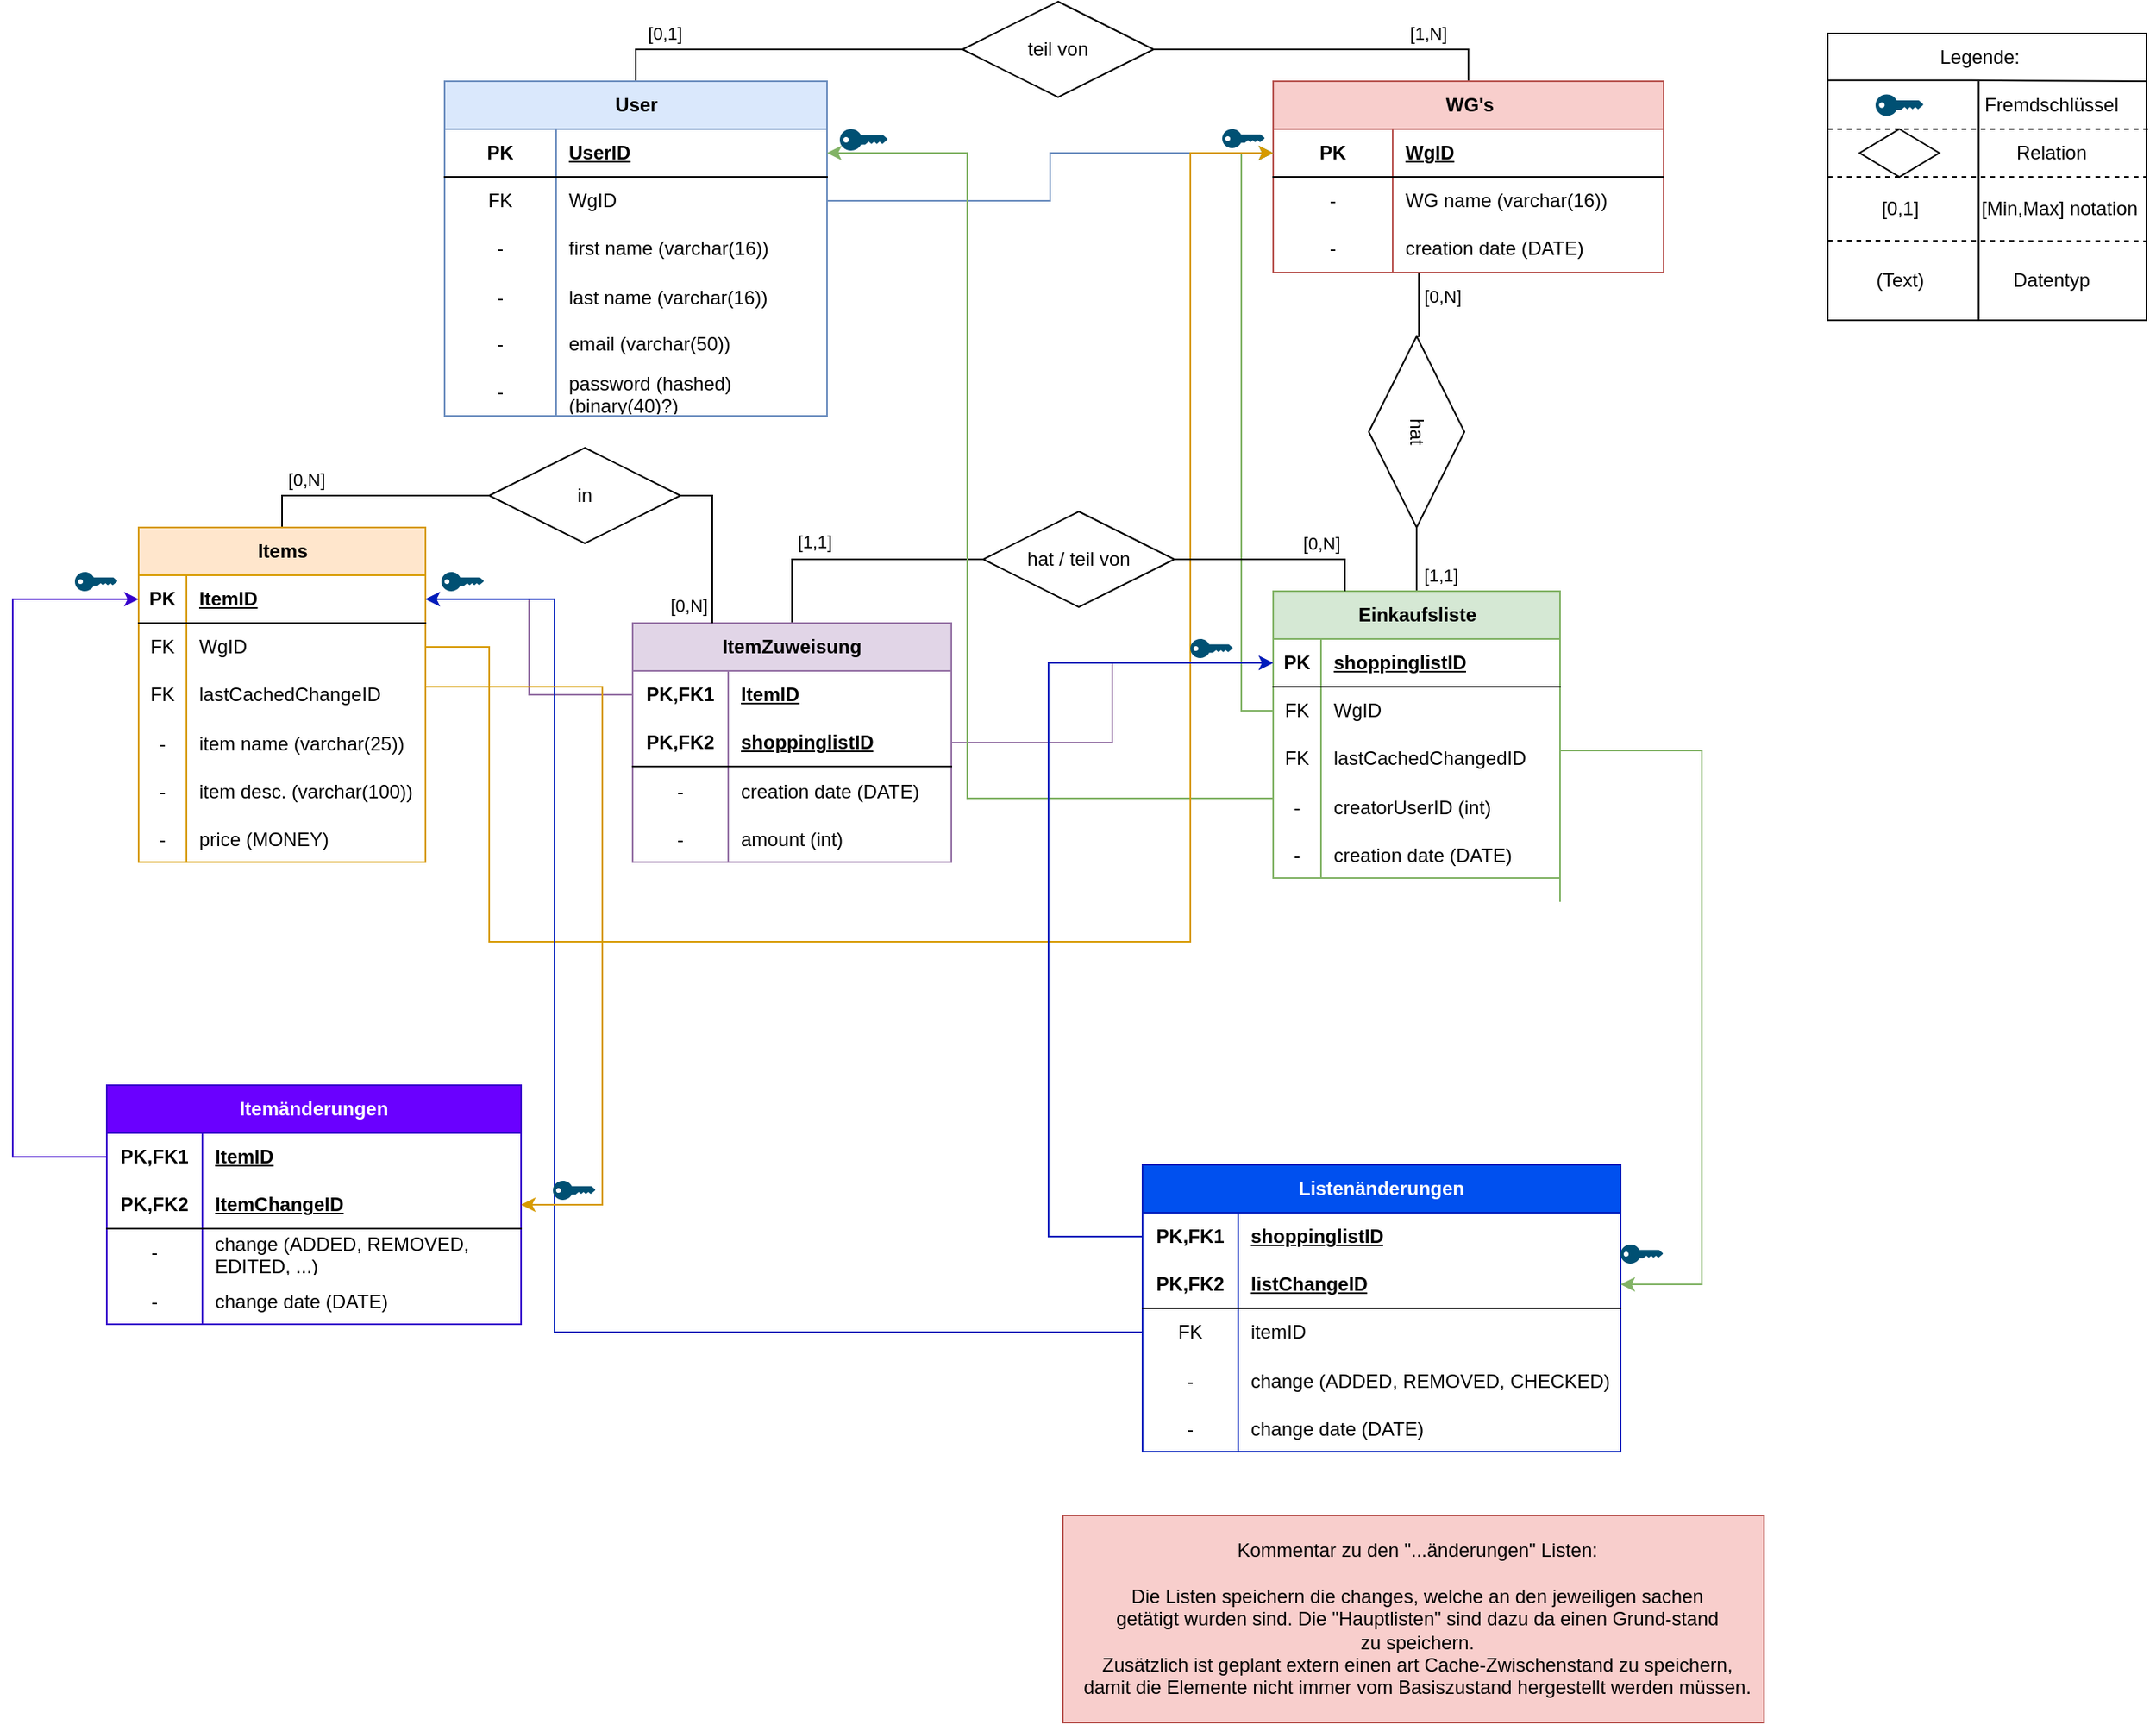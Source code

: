 <mxfile version="27.0.3">
  <diagram id="R2lEEEUBdFMjLlhIrx00" name="Page-1">
    <mxGraphModel dx="2875" dy="1124" grid="1" gridSize="10" guides="1" tooltips="1" connect="1" arrows="1" fold="1" page="1" pageScale="1" pageWidth="850" pageHeight="1100" math="0" shadow="0" extFonts="Permanent Marker^https://fonts.googleapis.com/css?family=Permanent+Marker">
      <root>
        <mxCell id="0" />
        <mxCell id="1" parent="0" />
        <mxCell id="UXeK21A5Lev54CbXwh4K-62" value="" style="whiteSpace=wrap;html=1;fontSize=12;" parent="1" vertex="1">
          <mxGeometry x="540" y="230" width="200" height="180" as="geometry" />
        </mxCell>
        <mxCell id="aGtUJJCmevMv8hbYbq4T-76" style="edgeStyle=orthogonalEdgeStyle;rounded=0;orthogonalLoop=1;jettySize=auto;html=1;exitX=0.5;exitY=0;exitDx=0;exitDy=0;entryX=0.5;entryY=0;entryDx=0;entryDy=0;endArrow=none;startFill=0;" parent="1" source="aGtUJJCmevMv8hbYbq4T-1" target="aGtUJJCmevMv8hbYbq4T-25" edge="1">
          <mxGeometry relative="1" as="geometry" />
        </mxCell>
        <mxCell id="UXeK21A5Lev54CbXwh4K-33" value="[0,1]" style="edgeLabel;html=1;align=center;verticalAlign=middle;resizable=0;points=[];" parent="aGtUJJCmevMv8hbYbq4T-76" vertex="1" connectable="0">
          <mxGeometry x="-0.897" y="1" relative="1" as="geometry">
            <mxPoint x="9" y="-9" as="offset" />
          </mxGeometry>
        </mxCell>
        <mxCell id="UXeK21A5Lev54CbXwh4K-38" value="[1,N]" style="edgeLabel;html=1;align=center;verticalAlign=middle;resizable=0;points=[];" parent="aGtUJJCmevMv8hbYbq4T-76" vertex="1" connectable="0">
          <mxGeometry x="0.839" y="1" relative="1" as="geometry">
            <mxPoint y="-9" as="offset" />
          </mxGeometry>
        </mxCell>
        <mxCell id="aGtUJJCmevMv8hbYbq4T-1" value="User" style="shape=table;startSize=30;container=1;collapsible=1;childLayout=tableLayout;fixedRows=1;rowLines=0;fontStyle=1;align=center;resizeLast=1;html=1;fillColor=#dae8fc;strokeColor=#6c8ebf;" parent="1" vertex="1">
          <mxGeometry x="-328" y="260" width="240" height="210" as="geometry">
            <mxRectangle x="90" y="110" width="70" height="30" as="alternateBounds" />
          </mxGeometry>
        </mxCell>
        <mxCell id="aGtUJJCmevMv8hbYbq4T-2" value="" style="shape=tableRow;horizontal=0;startSize=0;swimlaneHead=0;swimlaneBody=0;fillColor=none;collapsible=0;dropTarget=0;points=[[0,0.5],[1,0.5]];portConstraint=eastwest;top=0;left=0;right=0;bottom=1;" parent="aGtUJJCmevMv8hbYbq4T-1" vertex="1">
          <mxGeometry y="30" width="240" height="30" as="geometry" />
        </mxCell>
        <mxCell id="aGtUJJCmevMv8hbYbq4T-3" value="PK" style="shape=partialRectangle;connectable=0;fillColor=none;top=0;left=0;bottom=0;right=0;fontStyle=1;overflow=hidden;whiteSpace=wrap;html=1;" parent="aGtUJJCmevMv8hbYbq4T-2" vertex="1">
          <mxGeometry width="70" height="30" as="geometry">
            <mxRectangle width="70" height="30" as="alternateBounds" />
          </mxGeometry>
        </mxCell>
        <mxCell id="aGtUJJCmevMv8hbYbq4T-4" value="UserID" style="shape=partialRectangle;connectable=0;fillColor=none;top=0;left=0;bottom=0;right=0;align=left;spacingLeft=6;fontStyle=5;overflow=hidden;whiteSpace=wrap;html=1;" parent="aGtUJJCmevMv8hbYbq4T-2" vertex="1">
          <mxGeometry x="70" width="170" height="30" as="geometry">
            <mxRectangle width="170" height="30" as="alternateBounds" />
          </mxGeometry>
        </mxCell>
        <mxCell id="aGtUJJCmevMv8hbYbq4T-47" value="" style="shape=tableRow;horizontal=0;startSize=0;swimlaneHead=0;swimlaneBody=0;fillColor=none;collapsible=0;dropTarget=0;points=[[0,0.5],[1,0.5]];portConstraint=eastwest;top=0;left=0;right=0;bottom=0;" parent="aGtUJJCmevMv8hbYbq4T-1" vertex="1">
          <mxGeometry y="60" width="240" height="30" as="geometry" />
        </mxCell>
        <mxCell id="aGtUJJCmevMv8hbYbq4T-48" value="FK" style="shape=partialRectangle;connectable=0;fillColor=none;top=0;left=0;bottom=0;right=0;fontStyle=0;overflow=hidden;whiteSpace=wrap;html=1;" parent="aGtUJJCmevMv8hbYbq4T-47" vertex="1">
          <mxGeometry width="70" height="30" as="geometry">
            <mxRectangle width="70" height="30" as="alternateBounds" />
          </mxGeometry>
        </mxCell>
        <mxCell id="aGtUJJCmevMv8hbYbq4T-49" value="WgID" style="shape=partialRectangle;connectable=0;fillColor=none;top=0;left=0;bottom=0;right=0;align=left;spacingLeft=6;fontStyle=0;overflow=hidden;whiteSpace=wrap;html=1;" parent="aGtUJJCmevMv8hbYbq4T-47" vertex="1">
          <mxGeometry x="70" width="170" height="30" as="geometry">
            <mxRectangle width="170" height="30" as="alternateBounds" />
          </mxGeometry>
        </mxCell>
        <mxCell id="aGtUJJCmevMv8hbYbq4T-5" value="" style="shape=tableRow;horizontal=0;startSize=0;swimlaneHead=0;swimlaneBody=0;fillColor=none;collapsible=0;dropTarget=0;points=[[0,0.5],[1,0.5]];portConstraint=eastwest;top=0;left=0;right=0;bottom=0;" parent="aGtUJJCmevMv8hbYbq4T-1" vertex="1">
          <mxGeometry y="90" width="240" height="30" as="geometry" />
        </mxCell>
        <mxCell id="aGtUJJCmevMv8hbYbq4T-6" value="-" style="shape=partialRectangle;connectable=0;fillColor=none;top=0;left=0;bottom=0;right=0;editable=1;overflow=hidden;whiteSpace=wrap;html=1;" parent="aGtUJJCmevMv8hbYbq4T-5" vertex="1">
          <mxGeometry width="70" height="30" as="geometry">
            <mxRectangle width="70" height="30" as="alternateBounds" />
          </mxGeometry>
        </mxCell>
        <mxCell id="aGtUJJCmevMv8hbYbq4T-7" value="first name (varchar(16&lt;span style=&quot;background-color: transparent; color: light-dark(rgb(0, 0, 0), rgb(255, 255, 255));&quot;&gt;))&lt;/span&gt;" style="shape=partialRectangle;connectable=0;fillColor=none;top=0;left=0;bottom=0;right=0;align=left;spacingLeft=6;overflow=hidden;whiteSpace=wrap;html=1;" parent="aGtUJJCmevMv8hbYbq4T-5" vertex="1">
          <mxGeometry x="70" width="170" height="30" as="geometry">
            <mxRectangle width="170" height="30" as="alternateBounds" />
          </mxGeometry>
        </mxCell>
        <mxCell id="aGtUJJCmevMv8hbYbq4T-44" value="" style="shape=tableRow;horizontal=0;startSize=0;swimlaneHead=0;swimlaneBody=0;fillColor=none;collapsible=0;dropTarget=0;points=[[0,0.5],[1,0.5]];portConstraint=eastwest;top=0;left=0;right=0;bottom=0;" parent="aGtUJJCmevMv8hbYbq4T-1" vertex="1">
          <mxGeometry y="120" width="240" height="30" as="geometry" />
        </mxCell>
        <mxCell id="aGtUJJCmevMv8hbYbq4T-45" value="-" style="shape=partialRectangle;connectable=0;fillColor=none;top=0;left=0;bottom=0;right=0;editable=1;overflow=hidden;" parent="aGtUJJCmevMv8hbYbq4T-44" vertex="1">
          <mxGeometry width="70" height="30" as="geometry">
            <mxRectangle width="70" height="30" as="alternateBounds" />
          </mxGeometry>
        </mxCell>
        <mxCell id="aGtUJJCmevMv8hbYbq4T-46" value="last name (varchar(16))" style="shape=partialRectangle;connectable=0;fillColor=none;top=0;left=0;bottom=0;right=0;align=left;spacingLeft=6;overflow=hidden;" parent="aGtUJJCmevMv8hbYbq4T-44" vertex="1">
          <mxGeometry x="70" width="170" height="30" as="geometry">
            <mxRectangle width="170" height="30" as="alternateBounds" />
          </mxGeometry>
        </mxCell>
        <mxCell id="aGtUJJCmevMv8hbYbq4T-8" value="" style="shape=tableRow;horizontal=0;startSize=0;swimlaneHead=0;swimlaneBody=0;fillColor=none;collapsible=0;dropTarget=0;points=[[0,0.5],[1,0.5]];portConstraint=eastwest;top=0;left=0;right=0;bottom=0;" parent="aGtUJJCmevMv8hbYbq4T-1" vertex="1">
          <mxGeometry y="150" width="240" height="30" as="geometry" />
        </mxCell>
        <mxCell id="aGtUJJCmevMv8hbYbq4T-9" value="-" style="shape=partialRectangle;connectable=0;fillColor=none;top=0;left=0;bottom=0;right=0;editable=1;overflow=hidden;whiteSpace=wrap;html=1;" parent="aGtUJJCmevMv8hbYbq4T-8" vertex="1">
          <mxGeometry width="70" height="30" as="geometry">
            <mxRectangle width="70" height="30" as="alternateBounds" />
          </mxGeometry>
        </mxCell>
        <mxCell id="aGtUJJCmevMv8hbYbq4T-10" value="email (varchar(50))" style="shape=partialRectangle;connectable=0;fillColor=none;top=0;left=0;bottom=0;right=0;align=left;spacingLeft=6;overflow=hidden;whiteSpace=wrap;html=1;" parent="aGtUJJCmevMv8hbYbq4T-8" vertex="1">
          <mxGeometry x="70" width="170" height="30" as="geometry">
            <mxRectangle width="170" height="30" as="alternateBounds" />
          </mxGeometry>
        </mxCell>
        <mxCell id="aGtUJJCmevMv8hbYbq4T-11" value="" style="shape=tableRow;horizontal=0;startSize=0;swimlaneHead=0;swimlaneBody=0;fillColor=none;collapsible=0;dropTarget=0;points=[[0,0.5],[1,0.5]];portConstraint=eastwest;top=0;left=0;right=0;bottom=0;" parent="aGtUJJCmevMv8hbYbq4T-1" vertex="1">
          <mxGeometry y="180" width="240" height="30" as="geometry" />
        </mxCell>
        <mxCell id="aGtUJJCmevMv8hbYbq4T-12" value="-" style="shape=partialRectangle;connectable=0;fillColor=none;top=0;left=0;bottom=0;right=0;editable=1;overflow=hidden;whiteSpace=wrap;html=1;" parent="aGtUJJCmevMv8hbYbq4T-11" vertex="1">
          <mxGeometry width="70" height="30" as="geometry">
            <mxRectangle width="70" height="30" as="alternateBounds" />
          </mxGeometry>
        </mxCell>
        <mxCell id="aGtUJJCmevMv8hbYbq4T-13" value="password (hashed) (binary(40)?)" style="shape=partialRectangle;connectable=0;fillColor=none;top=0;left=0;bottom=0;right=0;align=left;spacingLeft=6;overflow=hidden;whiteSpace=wrap;html=1;" parent="aGtUJJCmevMv8hbYbq4T-11" vertex="1">
          <mxGeometry x="70" width="170" height="30" as="geometry">
            <mxRectangle width="170" height="30" as="alternateBounds" />
          </mxGeometry>
        </mxCell>
        <mxCell id="aGtUJJCmevMv8hbYbq4T-25" value="WG&#39;s" style="shape=table;startSize=30;container=1;collapsible=1;childLayout=tableLayout;fixedRows=1;rowLines=0;fontStyle=1;align=center;resizeLast=1;html=1;fillColor=#f8cecc;strokeColor=#b85450;" parent="1" vertex="1">
          <mxGeometry x="192" y="260" width="245" height="120" as="geometry" />
        </mxCell>
        <mxCell id="aGtUJJCmevMv8hbYbq4T-26" value="" style="shape=tableRow;horizontal=0;startSize=0;swimlaneHead=0;swimlaneBody=0;fillColor=none;collapsible=0;dropTarget=0;points=[[0,0.5],[1,0.5]];portConstraint=eastwest;top=0;left=0;right=0;bottom=1;" parent="aGtUJJCmevMv8hbYbq4T-25" vertex="1">
          <mxGeometry y="30" width="245" height="30" as="geometry" />
        </mxCell>
        <mxCell id="aGtUJJCmevMv8hbYbq4T-27" value="PK" style="shape=partialRectangle;connectable=0;fillColor=none;top=0;left=0;bottom=0;right=0;fontStyle=1;overflow=hidden;whiteSpace=wrap;html=1;" parent="aGtUJJCmevMv8hbYbq4T-26" vertex="1">
          <mxGeometry width="75.0" height="30" as="geometry">
            <mxRectangle width="75.0" height="30" as="alternateBounds" />
          </mxGeometry>
        </mxCell>
        <mxCell id="aGtUJJCmevMv8hbYbq4T-28" value="WgID" style="shape=partialRectangle;connectable=0;fillColor=none;top=0;left=0;bottom=0;right=0;align=left;spacingLeft=6;fontStyle=5;overflow=hidden;whiteSpace=wrap;html=1;" parent="aGtUJJCmevMv8hbYbq4T-26" vertex="1">
          <mxGeometry x="75.0" width="170.0" height="30" as="geometry">
            <mxRectangle width="170.0" height="30" as="alternateBounds" />
          </mxGeometry>
        </mxCell>
        <mxCell id="aGtUJJCmevMv8hbYbq4T-29" value="" style="shape=tableRow;horizontal=0;startSize=0;swimlaneHead=0;swimlaneBody=0;fillColor=none;collapsible=0;dropTarget=0;points=[[0,0.5],[1,0.5]];portConstraint=eastwest;top=0;left=0;right=0;bottom=0;" parent="aGtUJJCmevMv8hbYbq4T-25" vertex="1">
          <mxGeometry y="60" width="245" height="30" as="geometry" />
        </mxCell>
        <mxCell id="aGtUJJCmevMv8hbYbq4T-30" value="-" style="shape=partialRectangle;connectable=0;fillColor=none;top=0;left=0;bottom=0;right=0;editable=1;overflow=hidden;whiteSpace=wrap;html=1;" parent="aGtUJJCmevMv8hbYbq4T-29" vertex="1">
          <mxGeometry width="75.0" height="30" as="geometry">
            <mxRectangle width="75.0" height="30" as="alternateBounds" />
          </mxGeometry>
        </mxCell>
        <mxCell id="aGtUJJCmevMv8hbYbq4T-31" value="WG name (varchar(16))" style="shape=partialRectangle;connectable=0;fillColor=none;top=0;left=0;bottom=0;right=0;align=left;spacingLeft=6;overflow=hidden;whiteSpace=wrap;html=1;" parent="aGtUJJCmevMv8hbYbq4T-29" vertex="1">
          <mxGeometry x="75.0" width="170.0" height="30" as="geometry">
            <mxRectangle width="170.0" height="30" as="alternateBounds" />
          </mxGeometry>
        </mxCell>
        <mxCell id="aGtUJJCmevMv8hbYbq4T-32" value="" style="shape=tableRow;horizontal=0;startSize=0;swimlaneHead=0;swimlaneBody=0;fillColor=none;collapsible=0;dropTarget=0;points=[[0,0.5],[1,0.5]];portConstraint=eastwest;top=0;left=0;right=0;bottom=0;" parent="aGtUJJCmevMv8hbYbq4T-25" vertex="1">
          <mxGeometry y="90" width="245" height="30" as="geometry" />
        </mxCell>
        <mxCell id="aGtUJJCmevMv8hbYbq4T-33" value="-" style="shape=partialRectangle;connectable=0;fillColor=none;top=0;left=0;bottom=0;right=0;editable=1;overflow=hidden;whiteSpace=wrap;html=1;" parent="aGtUJJCmevMv8hbYbq4T-32" vertex="1">
          <mxGeometry width="75.0" height="30" as="geometry">
            <mxRectangle width="75.0" height="30" as="alternateBounds" />
          </mxGeometry>
        </mxCell>
        <mxCell id="aGtUJJCmevMv8hbYbq4T-34" value="creation date (DATE)" style="shape=partialRectangle;connectable=0;fillColor=none;top=0;left=0;bottom=0;right=0;align=left;spacingLeft=6;overflow=hidden;whiteSpace=wrap;html=1;" parent="aGtUJJCmevMv8hbYbq4T-32" vertex="1">
          <mxGeometry x="75.0" width="170.0" height="30" as="geometry">
            <mxRectangle width="170.0" height="30" as="alternateBounds" />
          </mxGeometry>
        </mxCell>
        <mxCell id="aGtUJJCmevMv8hbYbq4T-82" style="edgeStyle=orthogonalEdgeStyle;rounded=0;orthogonalLoop=1;jettySize=auto;html=1;exitX=0.5;exitY=0;exitDx=0;exitDy=0;entryX=1;entryY=0.5;entryDx=0;entryDy=0;endArrow=none;startFill=0;" parent="1" source="aGtUJJCmevMv8hbYbq4T-52" target="aGtUJJCmevMv8hbYbq4T-79" edge="1">
          <mxGeometry relative="1" as="geometry" />
        </mxCell>
        <mxCell id="UXeK21A5Lev54CbXwh4K-40" value="[1,1]" style="edgeLabel;html=1;align=center;verticalAlign=middle;resizable=0;points=[];" parent="aGtUJJCmevMv8hbYbq4T-82" vertex="1" connectable="0">
          <mxGeometry x="-0.557" y="-2" relative="1" as="geometry">
            <mxPoint x="13" y="-1" as="offset" />
          </mxGeometry>
        </mxCell>
        <mxCell id="aGtUJJCmevMv8hbYbq4T-52" value="Einkaufsliste" style="shape=table;startSize=30;container=1;collapsible=1;childLayout=tableLayout;fixedRows=1;rowLines=0;fontStyle=1;align=center;resizeLast=1;html=1;fillColor=#d5e8d4;strokeColor=#82b366;" parent="1" vertex="1">
          <mxGeometry x="192" y="580" width="180" height="180" as="geometry" />
        </mxCell>
        <mxCell id="aGtUJJCmevMv8hbYbq4T-53" value="" style="shape=tableRow;horizontal=0;startSize=0;swimlaneHead=0;swimlaneBody=0;fillColor=none;collapsible=0;dropTarget=0;points=[[0,0.5],[1,0.5]];portConstraint=eastwest;top=0;left=0;right=0;bottom=1;" parent="aGtUJJCmevMv8hbYbq4T-52" vertex="1">
          <mxGeometry y="30" width="180" height="30" as="geometry" />
        </mxCell>
        <mxCell id="aGtUJJCmevMv8hbYbq4T-54" value="PK" style="shape=partialRectangle;connectable=0;fillColor=none;top=0;left=0;bottom=0;right=0;fontStyle=1;overflow=hidden;whiteSpace=wrap;html=1;" parent="aGtUJJCmevMv8hbYbq4T-53" vertex="1">
          <mxGeometry width="30" height="30" as="geometry">
            <mxRectangle width="30" height="30" as="alternateBounds" />
          </mxGeometry>
        </mxCell>
        <mxCell id="aGtUJJCmevMv8hbYbq4T-55" value="shoppinglistID" style="shape=partialRectangle;connectable=0;fillColor=none;top=0;left=0;bottom=0;right=0;align=left;spacingLeft=6;fontStyle=5;overflow=hidden;whiteSpace=wrap;html=1;" parent="aGtUJJCmevMv8hbYbq4T-53" vertex="1">
          <mxGeometry x="30" width="150" height="30" as="geometry">
            <mxRectangle width="150" height="30" as="alternateBounds" />
          </mxGeometry>
        </mxCell>
        <mxCell id="aGtUJJCmevMv8hbYbq4T-65" value="" style="shape=tableRow;horizontal=0;startSize=0;swimlaneHead=0;swimlaneBody=0;fillColor=none;collapsible=0;dropTarget=0;points=[[0,0.5],[1,0.5]];portConstraint=eastwest;top=0;left=0;right=0;bottom=0;" parent="aGtUJJCmevMv8hbYbq4T-52" vertex="1">
          <mxGeometry y="60" width="180" height="30" as="geometry" />
        </mxCell>
        <mxCell id="aGtUJJCmevMv8hbYbq4T-66" value="FK" style="shape=partialRectangle;connectable=0;fillColor=none;top=0;left=0;bottom=0;right=0;fontStyle=0;overflow=hidden;whiteSpace=wrap;html=1;" parent="aGtUJJCmevMv8hbYbq4T-65" vertex="1">
          <mxGeometry width="30" height="30" as="geometry">
            <mxRectangle width="30" height="30" as="alternateBounds" />
          </mxGeometry>
        </mxCell>
        <mxCell id="aGtUJJCmevMv8hbYbq4T-67" value="WgID" style="shape=partialRectangle;connectable=0;fillColor=none;top=0;left=0;bottom=0;right=0;align=left;spacingLeft=6;fontStyle=0;overflow=hidden;whiteSpace=wrap;html=1;" parent="aGtUJJCmevMv8hbYbq4T-65" vertex="1">
          <mxGeometry x="30" width="150" height="30" as="geometry">
            <mxRectangle width="150" height="30" as="alternateBounds" />
          </mxGeometry>
        </mxCell>
        <mxCell id="GBux5rL78Istyci2nr6n-1" value="" style="shape=tableRow;horizontal=0;startSize=0;swimlaneHead=0;swimlaneBody=0;fillColor=none;collapsible=0;dropTarget=0;points=[[0,0.5],[1,0.5]];portConstraint=eastwest;top=0;left=0;right=0;bottom=0;" vertex="1" parent="aGtUJJCmevMv8hbYbq4T-52">
          <mxGeometry y="90" width="180" height="30" as="geometry" />
        </mxCell>
        <mxCell id="GBux5rL78Istyci2nr6n-2" value="FK" style="shape=partialRectangle;connectable=0;fillColor=none;top=0;left=0;bottom=0;right=0;fontStyle=0;overflow=hidden;whiteSpace=wrap;html=1;" vertex="1" parent="GBux5rL78Istyci2nr6n-1">
          <mxGeometry width="30" height="30" as="geometry">
            <mxRectangle width="30" height="30" as="alternateBounds" />
          </mxGeometry>
        </mxCell>
        <mxCell id="GBux5rL78Istyci2nr6n-3" value="&lt;span style=&quot;text-wrap-mode: nowrap;&quot;&gt;lastCachedChangedID&lt;/span&gt;" style="shape=partialRectangle;connectable=0;fillColor=none;top=0;left=0;bottom=0;right=0;align=left;spacingLeft=6;fontStyle=0;overflow=hidden;whiteSpace=wrap;html=1;" vertex="1" parent="GBux5rL78Istyci2nr6n-1">
          <mxGeometry x="30" width="150" height="30" as="geometry">
            <mxRectangle width="150" height="30" as="alternateBounds" />
          </mxGeometry>
        </mxCell>
        <mxCell id="UXeK21A5Lev54CbXwh4K-50" value="" style="shape=tableRow;horizontal=0;startSize=0;swimlaneHead=0;swimlaneBody=0;fillColor=none;collapsible=0;dropTarget=0;points=[[0,0.5],[1,0.5]];portConstraint=eastwest;top=0;left=0;right=0;bottom=0;" parent="aGtUJJCmevMv8hbYbq4T-52" vertex="1">
          <mxGeometry y="120" width="180" height="30" as="geometry" />
        </mxCell>
        <mxCell id="UXeK21A5Lev54CbXwh4K-51" value="-" style="shape=partialRectangle;connectable=0;fillColor=none;top=0;left=0;bottom=0;right=0;editable=1;overflow=hidden;" parent="UXeK21A5Lev54CbXwh4K-50" vertex="1">
          <mxGeometry width="30" height="30" as="geometry">
            <mxRectangle width="30" height="30" as="alternateBounds" />
          </mxGeometry>
        </mxCell>
        <mxCell id="UXeK21A5Lev54CbXwh4K-52" value="creatorUserID (int)" style="shape=partialRectangle;connectable=0;fillColor=none;top=0;left=0;bottom=0;right=0;align=left;spacingLeft=6;overflow=hidden;" parent="UXeK21A5Lev54CbXwh4K-50" vertex="1">
          <mxGeometry x="30" width="150" height="30" as="geometry">
            <mxRectangle width="150" height="30" as="alternateBounds" />
          </mxGeometry>
        </mxCell>
        <mxCell id="UXeK21A5Lev54CbXwh4K-84" value="" style="shape=tableRow;horizontal=0;startSize=0;swimlaneHead=0;swimlaneBody=0;fillColor=none;collapsible=0;dropTarget=0;points=[[0,0.5],[1,0.5]];portConstraint=eastwest;top=0;left=0;right=0;bottom=0;" parent="aGtUJJCmevMv8hbYbq4T-52" vertex="1">
          <mxGeometry y="150" width="180" height="30" as="geometry" />
        </mxCell>
        <mxCell id="UXeK21A5Lev54CbXwh4K-85" value="-" style="shape=partialRectangle;connectable=0;fillColor=none;top=0;left=0;bottom=0;right=0;editable=1;overflow=hidden;" parent="UXeK21A5Lev54CbXwh4K-84" vertex="1">
          <mxGeometry width="30" height="30" as="geometry">
            <mxRectangle width="30" height="30" as="alternateBounds" />
          </mxGeometry>
        </mxCell>
        <mxCell id="UXeK21A5Lev54CbXwh4K-86" value="creation date (DATE)" style="shape=partialRectangle;connectable=0;fillColor=none;top=0;left=0;bottom=0;right=0;align=left;spacingLeft=6;overflow=hidden;" parent="UXeK21A5Lev54CbXwh4K-84" vertex="1">
          <mxGeometry x="30" width="150" height="30" as="geometry">
            <mxRectangle width="150" height="30" as="alternateBounds" />
          </mxGeometry>
        </mxCell>
        <mxCell id="aGtUJJCmevMv8hbYbq4T-70" value="teil von" style="shape=rhombus;perimeter=rhombusPerimeter;whiteSpace=wrap;html=1;align=center;" parent="1" vertex="1">
          <mxGeometry x="-3" y="210" width="120" height="60" as="geometry" />
        </mxCell>
        <mxCell id="aGtUJJCmevMv8hbYbq4T-79" value="hat" style="shape=rhombus;perimeter=rhombusPerimeter;whiteSpace=wrap;html=1;align=center;rotation=90;" parent="1" vertex="1">
          <mxGeometry x="222" y="450" width="120" height="60" as="geometry" />
        </mxCell>
        <mxCell id="aGtUJJCmevMv8hbYbq4T-83" style="edgeStyle=orthogonalEdgeStyle;rounded=0;orthogonalLoop=1;jettySize=auto;html=1;exitX=0;exitY=0.5;exitDx=0;exitDy=0;entryX=0.373;entryY=1.007;entryDx=0;entryDy=0;entryPerimeter=0;endArrow=none;startFill=0;" parent="1" source="aGtUJJCmevMv8hbYbq4T-79" target="aGtUJJCmevMv8hbYbq4T-32" edge="1">
          <mxGeometry relative="1" as="geometry" />
        </mxCell>
        <mxCell id="UXeK21A5Lev54CbXwh4K-39" value="[0,N]" style="edgeLabel;html=1;align=center;verticalAlign=middle;resizable=0;points=[];" parent="aGtUJJCmevMv8hbYbq4T-83" vertex="1" connectable="0">
          <mxGeometry x="0.353" y="-1" relative="1" as="geometry">
            <mxPoint x="13" y="1" as="offset" />
          </mxGeometry>
        </mxCell>
        <mxCell id="UXeK21A5Lev54CbXwh4K-29" style="edgeStyle=orthogonalEdgeStyle;rounded=0;orthogonalLoop=1;jettySize=auto;html=1;exitX=0.5;exitY=0;exitDx=0;exitDy=0;entryX=0;entryY=0.5;entryDx=0;entryDy=0;endArrow=none;startFill=0;" parent="1" source="UXeK21A5Lev54CbXwh4K-1" target="UXeK21A5Lev54CbXwh4K-27" edge="1">
          <mxGeometry relative="1" as="geometry" />
        </mxCell>
        <mxCell id="UXeK21A5Lev54CbXwh4K-43" value="[0,N]" style="edgeLabel;html=1;align=center;verticalAlign=middle;resizable=0;points=[];" parent="UXeK21A5Lev54CbXwh4K-29" vertex="1" connectable="0">
          <mxGeometry x="-0.571" y="1" relative="1" as="geometry">
            <mxPoint x="3" y="-9" as="offset" />
          </mxGeometry>
        </mxCell>
        <mxCell id="UXeK21A5Lev54CbXwh4K-1" value="Items" style="shape=table;startSize=30;container=1;collapsible=1;childLayout=tableLayout;fixedRows=1;rowLines=0;fontStyle=1;align=center;resizeLast=1;html=1;fillColor=#ffe6cc;strokeColor=#d79b00;" parent="1" vertex="1">
          <mxGeometry x="-520" y="540" width="180" height="210" as="geometry" />
        </mxCell>
        <mxCell id="UXeK21A5Lev54CbXwh4K-2" value="" style="shape=tableRow;horizontal=0;startSize=0;swimlaneHead=0;swimlaneBody=0;fillColor=none;collapsible=0;dropTarget=0;points=[[0,0.5],[1,0.5]];portConstraint=eastwest;top=0;left=0;right=0;bottom=1;" parent="UXeK21A5Lev54CbXwh4K-1" vertex="1">
          <mxGeometry y="30" width="180" height="30" as="geometry" />
        </mxCell>
        <mxCell id="UXeK21A5Lev54CbXwh4K-3" value="PK" style="shape=partialRectangle;connectable=0;fillColor=none;top=0;left=0;bottom=0;right=0;fontStyle=1;overflow=hidden;whiteSpace=wrap;html=1;" parent="UXeK21A5Lev54CbXwh4K-2" vertex="1">
          <mxGeometry width="30" height="30" as="geometry">
            <mxRectangle width="30" height="30" as="alternateBounds" />
          </mxGeometry>
        </mxCell>
        <mxCell id="UXeK21A5Lev54CbXwh4K-4" value="ItemID" style="shape=partialRectangle;connectable=0;fillColor=none;top=0;left=0;bottom=0;right=0;align=left;spacingLeft=6;fontStyle=5;overflow=hidden;whiteSpace=wrap;html=1;" parent="UXeK21A5Lev54CbXwh4K-2" vertex="1">
          <mxGeometry x="30" width="150" height="30" as="geometry">
            <mxRectangle width="150" height="30" as="alternateBounds" />
          </mxGeometry>
        </mxCell>
        <mxCell id="UXeK21A5Lev54CbXwh4K-93" value="" style="shape=tableRow;horizontal=0;startSize=0;swimlaneHead=0;swimlaneBody=0;fillColor=none;collapsible=0;dropTarget=0;points=[[0,0.5],[1,0.5]];portConstraint=eastwest;top=0;left=0;right=0;bottom=0;" parent="UXeK21A5Lev54CbXwh4K-1" vertex="1">
          <mxGeometry y="60" width="180" height="30" as="geometry" />
        </mxCell>
        <mxCell id="UXeK21A5Lev54CbXwh4K-94" value="FK" style="shape=partialRectangle;connectable=0;fillColor=none;top=0;left=0;bottom=0;right=0;fontStyle=0;overflow=hidden;whiteSpace=wrap;html=1;" parent="UXeK21A5Lev54CbXwh4K-93" vertex="1">
          <mxGeometry width="30" height="30" as="geometry">
            <mxRectangle width="30" height="30" as="alternateBounds" />
          </mxGeometry>
        </mxCell>
        <mxCell id="UXeK21A5Lev54CbXwh4K-95" value="WgID" style="shape=partialRectangle;connectable=0;fillColor=none;top=0;left=0;bottom=0;right=0;align=left;spacingLeft=6;fontStyle=0;overflow=hidden;whiteSpace=wrap;html=1;" parent="UXeK21A5Lev54CbXwh4K-93" vertex="1">
          <mxGeometry x="30" width="150" height="30" as="geometry">
            <mxRectangle width="150" height="30" as="alternateBounds" />
          </mxGeometry>
        </mxCell>
        <mxCell id="GBux5rL78Istyci2nr6n-7" value="" style="shape=tableRow;horizontal=0;startSize=0;swimlaneHead=0;swimlaneBody=0;fillColor=none;collapsible=0;dropTarget=0;points=[[0,0.5],[1,0.5]];portConstraint=eastwest;top=0;left=0;right=0;bottom=0;" vertex="1" parent="UXeK21A5Lev54CbXwh4K-1">
          <mxGeometry y="90" width="180" height="30" as="geometry" />
        </mxCell>
        <mxCell id="GBux5rL78Istyci2nr6n-8" value="FK" style="shape=partialRectangle;connectable=0;fillColor=none;top=0;left=0;bottom=0;right=0;fontStyle=0;overflow=hidden;whiteSpace=wrap;html=1;" vertex="1" parent="GBux5rL78Istyci2nr6n-7">
          <mxGeometry width="30" height="30" as="geometry">
            <mxRectangle width="30" height="30" as="alternateBounds" />
          </mxGeometry>
        </mxCell>
        <mxCell id="GBux5rL78Istyci2nr6n-9" value="&lt;span style=&quot;text-wrap-mode: nowrap;&quot;&gt;lastCachedChangeID&lt;/span&gt;" style="shape=partialRectangle;connectable=0;fillColor=none;top=0;left=0;bottom=0;right=0;align=left;spacingLeft=6;fontStyle=0;overflow=hidden;whiteSpace=wrap;html=1;" vertex="1" parent="GBux5rL78Istyci2nr6n-7">
          <mxGeometry x="30" width="150" height="30" as="geometry">
            <mxRectangle width="150" height="30" as="alternateBounds" />
          </mxGeometry>
        </mxCell>
        <mxCell id="UXeK21A5Lev54CbXwh4K-87" value="" style="shape=tableRow;horizontal=0;startSize=0;swimlaneHead=0;swimlaneBody=0;fillColor=none;collapsible=0;dropTarget=0;points=[[0,0.5],[1,0.5]];portConstraint=eastwest;top=0;left=0;right=0;bottom=0;" parent="UXeK21A5Lev54CbXwh4K-1" vertex="1">
          <mxGeometry y="120" width="180" height="30" as="geometry" />
        </mxCell>
        <mxCell id="UXeK21A5Lev54CbXwh4K-88" value="-" style="shape=partialRectangle;connectable=0;fillColor=none;top=0;left=0;bottom=0;right=0;editable=1;overflow=hidden;" parent="UXeK21A5Lev54CbXwh4K-87" vertex="1">
          <mxGeometry width="30" height="30" as="geometry">
            <mxRectangle width="30" height="30" as="alternateBounds" />
          </mxGeometry>
        </mxCell>
        <mxCell id="UXeK21A5Lev54CbXwh4K-89" value="item name (varchar(25))" style="shape=partialRectangle;connectable=0;fillColor=none;top=0;left=0;bottom=0;right=0;align=left;spacingLeft=6;overflow=hidden;" parent="UXeK21A5Lev54CbXwh4K-87" vertex="1">
          <mxGeometry x="30" width="150" height="30" as="geometry">
            <mxRectangle width="150" height="30" as="alternateBounds" />
          </mxGeometry>
        </mxCell>
        <mxCell id="pZzTLyqTRAZFOnSQWOme-1" value="" style="shape=tableRow;horizontal=0;startSize=0;swimlaneHead=0;swimlaneBody=0;fillColor=none;collapsible=0;dropTarget=0;points=[[0,0.5],[1,0.5]];portConstraint=eastwest;top=0;left=0;right=0;bottom=0;" parent="UXeK21A5Lev54CbXwh4K-1" vertex="1">
          <mxGeometry y="150" width="180" height="30" as="geometry" />
        </mxCell>
        <mxCell id="pZzTLyqTRAZFOnSQWOme-2" value="-" style="shape=partialRectangle;connectable=0;fillColor=none;top=0;left=0;bottom=0;right=0;editable=1;overflow=hidden;" parent="pZzTLyqTRAZFOnSQWOme-1" vertex="1">
          <mxGeometry width="30" height="30" as="geometry">
            <mxRectangle width="30" height="30" as="alternateBounds" />
          </mxGeometry>
        </mxCell>
        <mxCell id="pZzTLyqTRAZFOnSQWOme-3" value="item desc. (varchar(100))" style="shape=partialRectangle;connectable=0;fillColor=none;top=0;left=0;bottom=0;right=0;align=left;spacingLeft=6;overflow=hidden;" parent="pZzTLyqTRAZFOnSQWOme-1" vertex="1">
          <mxGeometry x="30" width="150" height="30" as="geometry">
            <mxRectangle width="150" height="30" as="alternateBounds" />
          </mxGeometry>
        </mxCell>
        <mxCell id="pZzTLyqTRAZFOnSQWOme-4" value="" style="shape=tableRow;horizontal=0;startSize=0;swimlaneHead=0;swimlaneBody=0;fillColor=none;collapsible=0;dropTarget=0;points=[[0,0.5],[1,0.5]];portConstraint=eastwest;top=0;left=0;right=0;bottom=0;" parent="UXeK21A5Lev54CbXwh4K-1" vertex="1">
          <mxGeometry y="180" width="180" height="30" as="geometry" />
        </mxCell>
        <mxCell id="pZzTLyqTRAZFOnSQWOme-5" value="-" style="shape=partialRectangle;connectable=0;fillColor=none;top=0;left=0;bottom=0;right=0;editable=1;overflow=hidden;" parent="pZzTLyqTRAZFOnSQWOme-4" vertex="1">
          <mxGeometry width="30" height="30" as="geometry">
            <mxRectangle width="30" height="30" as="alternateBounds" />
          </mxGeometry>
        </mxCell>
        <mxCell id="pZzTLyqTRAZFOnSQWOme-6" value="price (MONEY)" style="shape=partialRectangle;connectable=0;fillColor=none;top=0;left=0;bottom=0;right=0;align=left;spacingLeft=6;overflow=hidden;" parent="pZzTLyqTRAZFOnSQWOme-4" vertex="1">
          <mxGeometry x="30" width="150" height="30" as="geometry">
            <mxRectangle width="150" height="30" as="alternateBounds" />
          </mxGeometry>
        </mxCell>
        <mxCell id="UXeK21A5Lev54CbXwh4K-31" style="edgeStyle=orthogonalEdgeStyle;rounded=0;orthogonalLoop=1;jettySize=auto;html=1;exitX=0.5;exitY=0;exitDx=0;exitDy=0;entryX=0;entryY=0.5;entryDx=0;entryDy=0;endArrow=none;startFill=0;" parent="1" source="UXeK21A5Lev54CbXwh4K-14" target="UXeK21A5Lev54CbXwh4K-28" edge="1">
          <mxGeometry relative="1" as="geometry" />
        </mxCell>
        <mxCell id="UXeK21A5Lev54CbXwh4K-41" value="[1,1]" style="edgeLabel;html=1;align=center;verticalAlign=middle;resizable=0;points=[];" parent="UXeK21A5Lev54CbXwh4K-31" vertex="1" connectable="0">
          <mxGeometry x="-0.482" relative="1" as="geometry">
            <mxPoint x="12" y="-11" as="offset" />
          </mxGeometry>
        </mxCell>
        <mxCell id="UXeK21A5Lev54CbXwh4K-14" value="ItemZuweisung" style="shape=table;startSize=30;container=1;collapsible=1;childLayout=tableLayout;fixedRows=1;rowLines=0;fontStyle=1;align=center;resizeLast=1;html=1;whiteSpace=wrap;fillColor=#e1d5e7;strokeColor=#9673a6;" parent="1" vertex="1">
          <mxGeometry x="-210" y="600" width="200" height="150" as="geometry" />
        </mxCell>
        <mxCell id="UXeK21A5Lev54CbXwh4K-15" value="" style="shape=tableRow;horizontal=0;startSize=0;swimlaneHead=0;swimlaneBody=0;fillColor=none;collapsible=0;dropTarget=0;points=[[0,0.5],[1,0.5]];portConstraint=eastwest;top=0;left=0;right=0;bottom=0;html=1;" parent="UXeK21A5Lev54CbXwh4K-14" vertex="1">
          <mxGeometry y="30" width="200" height="30" as="geometry" />
        </mxCell>
        <mxCell id="UXeK21A5Lev54CbXwh4K-16" value="PK,FK1" style="shape=partialRectangle;connectable=0;fillColor=none;top=0;left=0;bottom=0;right=0;fontStyle=1;overflow=hidden;html=1;whiteSpace=wrap;" parent="UXeK21A5Lev54CbXwh4K-15" vertex="1">
          <mxGeometry width="60" height="30" as="geometry">
            <mxRectangle width="60" height="30" as="alternateBounds" />
          </mxGeometry>
        </mxCell>
        <mxCell id="UXeK21A5Lev54CbXwh4K-17" value="ItemID" style="shape=partialRectangle;connectable=0;fillColor=none;top=0;left=0;bottom=0;right=0;align=left;spacingLeft=6;fontStyle=5;overflow=hidden;html=1;whiteSpace=wrap;" parent="UXeK21A5Lev54CbXwh4K-15" vertex="1">
          <mxGeometry x="60" width="140" height="30" as="geometry">
            <mxRectangle width="140" height="30" as="alternateBounds" />
          </mxGeometry>
        </mxCell>
        <mxCell id="UXeK21A5Lev54CbXwh4K-18" value="" style="shape=tableRow;horizontal=0;startSize=0;swimlaneHead=0;swimlaneBody=0;fillColor=none;collapsible=0;dropTarget=0;points=[[0,0.5],[1,0.5]];portConstraint=eastwest;top=0;left=0;right=0;bottom=1;html=1;" parent="UXeK21A5Lev54CbXwh4K-14" vertex="1">
          <mxGeometry y="60" width="200" height="30" as="geometry" />
        </mxCell>
        <mxCell id="UXeK21A5Lev54CbXwh4K-19" value="PK,FK2" style="shape=partialRectangle;connectable=0;fillColor=none;top=0;left=0;bottom=0;right=0;fontStyle=1;overflow=hidden;html=1;whiteSpace=wrap;" parent="UXeK21A5Lev54CbXwh4K-18" vertex="1">
          <mxGeometry width="60" height="30" as="geometry">
            <mxRectangle width="60" height="30" as="alternateBounds" />
          </mxGeometry>
        </mxCell>
        <mxCell id="UXeK21A5Lev54CbXwh4K-20" value="shoppinglistID" style="shape=partialRectangle;connectable=0;fillColor=none;top=0;left=0;bottom=0;right=0;align=left;spacingLeft=6;fontStyle=5;overflow=hidden;html=1;whiteSpace=wrap;" parent="UXeK21A5Lev54CbXwh4K-18" vertex="1">
          <mxGeometry x="60" width="140" height="30" as="geometry">
            <mxRectangle width="140" height="30" as="alternateBounds" />
          </mxGeometry>
        </mxCell>
        <mxCell id="UXeK21A5Lev54CbXwh4K-81" value="" style="shape=tableRow;horizontal=0;startSize=0;swimlaneHead=0;swimlaneBody=0;fillColor=none;collapsible=0;dropTarget=0;points=[[0,0.5],[1,0.5]];portConstraint=eastwest;top=0;left=0;right=0;bottom=0;" parent="UXeK21A5Lev54CbXwh4K-14" vertex="1">
          <mxGeometry y="90" width="200" height="30" as="geometry" />
        </mxCell>
        <mxCell id="UXeK21A5Lev54CbXwh4K-82" value="-" style="shape=partialRectangle;connectable=0;fillColor=none;top=0;left=0;bottom=0;right=0;editable=1;overflow=hidden;" parent="UXeK21A5Lev54CbXwh4K-81" vertex="1">
          <mxGeometry width="60" height="30" as="geometry">
            <mxRectangle width="60" height="30" as="alternateBounds" />
          </mxGeometry>
        </mxCell>
        <mxCell id="UXeK21A5Lev54CbXwh4K-83" value="creation date (DATE)" style="shape=partialRectangle;connectable=0;fillColor=none;top=0;left=0;bottom=0;right=0;align=left;spacingLeft=6;overflow=hidden;" parent="UXeK21A5Lev54CbXwh4K-81" vertex="1">
          <mxGeometry x="60" width="140" height="30" as="geometry">
            <mxRectangle width="140" height="30" as="alternateBounds" />
          </mxGeometry>
        </mxCell>
        <mxCell id="UXeK21A5Lev54CbXwh4K-90" value="" style="shape=tableRow;horizontal=0;startSize=0;swimlaneHead=0;swimlaneBody=0;fillColor=none;collapsible=0;dropTarget=0;points=[[0,0.5],[1,0.5]];portConstraint=eastwest;top=0;left=0;right=0;bottom=0;" parent="UXeK21A5Lev54CbXwh4K-14" vertex="1">
          <mxGeometry y="120" width="200" height="30" as="geometry" />
        </mxCell>
        <mxCell id="UXeK21A5Lev54CbXwh4K-91" value="-" style="shape=partialRectangle;connectable=0;fillColor=none;top=0;left=0;bottom=0;right=0;editable=1;overflow=hidden;" parent="UXeK21A5Lev54CbXwh4K-90" vertex="1">
          <mxGeometry width="60" height="30" as="geometry">
            <mxRectangle width="60" height="30" as="alternateBounds" />
          </mxGeometry>
        </mxCell>
        <mxCell id="UXeK21A5Lev54CbXwh4K-92" value="amount (int)" style="shape=partialRectangle;connectable=0;fillColor=none;top=0;left=0;bottom=0;right=0;align=left;spacingLeft=6;overflow=hidden;" parent="UXeK21A5Lev54CbXwh4K-90" vertex="1">
          <mxGeometry x="60" width="140" height="30" as="geometry">
            <mxRectangle width="140" height="30" as="alternateBounds" />
          </mxGeometry>
        </mxCell>
        <mxCell id="UXeK21A5Lev54CbXwh4K-30" style="edgeStyle=orthogonalEdgeStyle;rounded=0;orthogonalLoop=1;jettySize=auto;html=1;exitX=1;exitY=0.5;exitDx=0;exitDy=0;entryX=0.25;entryY=0;entryDx=0;entryDy=0;endArrow=none;startFill=0;" parent="1" source="UXeK21A5Lev54CbXwh4K-27" target="UXeK21A5Lev54CbXwh4K-14" edge="1">
          <mxGeometry relative="1" as="geometry" />
        </mxCell>
        <mxCell id="UXeK21A5Lev54CbXwh4K-44" value="[0,N&lt;span style=&quot;background-color: light-dark(#ffffff, var(--ge-dark-color, #121212)); color: light-dark(rgb(0, 0, 0), rgb(255, 255, 255));&quot;&gt;]&lt;/span&gt;" style="edgeLabel;html=1;align=center;verticalAlign=middle;resizable=0;points=[];" parent="UXeK21A5Lev54CbXwh4K-30" vertex="1" connectable="0">
          <mxGeometry x="0.613" y="-1" relative="1" as="geometry">
            <mxPoint x="-14" y="8" as="offset" />
          </mxGeometry>
        </mxCell>
        <mxCell id="UXeK21A5Lev54CbXwh4K-27" value="in" style="shape=rhombus;perimeter=rhombusPerimeter;whiteSpace=wrap;html=1;align=center;" parent="1" vertex="1">
          <mxGeometry x="-300" y="490" width="120" height="60" as="geometry" />
        </mxCell>
        <mxCell id="UXeK21A5Lev54CbXwh4K-28" value="hat / teil von" style="shape=rhombus;perimeter=rhombusPerimeter;whiteSpace=wrap;html=1;align=center;" parent="1" vertex="1">
          <mxGeometry x="10" y="530" width="120" height="60" as="geometry" />
        </mxCell>
        <mxCell id="UXeK21A5Lev54CbXwh4K-45" style="edgeStyle=orthogonalEdgeStyle;rounded=0;orthogonalLoop=1;jettySize=auto;html=1;exitX=1;exitY=0.5;exitDx=0;exitDy=0;entryX=0;entryY=0.5;entryDx=0;entryDy=0;fillColor=#dae8fc;strokeColor=#6c8ebf;" parent="1" source="aGtUJJCmevMv8hbYbq4T-47" target="aGtUJJCmevMv8hbYbq4T-26" edge="1">
          <mxGeometry relative="1" as="geometry" />
        </mxCell>
        <mxCell id="UXeK21A5Lev54CbXwh4K-47" style="edgeStyle=orthogonalEdgeStyle;rounded=0;orthogonalLoop=1;jettySize=auto;html=1;exitX=0;exitY=0.5;exitDx=0;exitDy=0;entryX=1;entryY=0.5;entryDx=0;entryDy=0;fillColor=#e1d5e7;strokeColor=#9673a6;" parent="1" source="UXeK21A5Lev54CbXwh4K-15" target="UXeK21A5Lev54CbXwh4K-2" edge="1">
          <mxGeometry relative="1" as="geometry" />
        </mxCell>
        <mxCell id="UXeK21A5Lev54CbXwh4K-48" style="edgeStyle=orthogonalEdgeStyle;rounded=0;orthogonalLoop=1;jettySize=auto;html=1;exitX=1;exitY=0.5;exitDx=0;exitDy=0;entryX=0;entryY=0.5;entryDx=0;entryDy=0;fillColor=#e1d5e7;strokeColor=#9673a6;" parent="1" source="UXeK21A5Lev54CbXwh4K-18" target="aGtUJJCmevMv8hbYbq4T-53" edge="1">
          <mxGeometry relative="1" as="geometry" />
        </mxCell>
        <mxCell id="UXeK21A5Lev54CbXwh4K-49" style="edgeStyle=orthogonalEdgeStyle;rounded=0;orthogonalLoop=1;jettySize=auto;html=1;exitX=0;exitY=0.5;exitDx=0;exitDy=0;entryX=0;entryY=0.5;entryDx=0;entryDy=0;fillColor=#d5e8d4;strokeColor=#82b366;" parent="1" source="aGtUJJCmevMv8hbYbq4T-65" target="aGtUJJCmevMv8hbYbq4T-26" edge="1">
          <mxGeometry relative="1" as="geometry" />
        </mxCell>
        <mxCell id="UXeK21A5Lev54CbXwh4K-53" style="edgeStyle=orthogonalEdgeStyle;rounded=0;orthogonalLoop=1;jettySize=auto;html=1;exitX=0;exitY=0.5;exitDx=0;exitDy=0;entryX=1;entryY=0.5;entryDx=0;entryDy=0;fillColor=#d5e8d4;strokeColor=#82b366;" parent="1" source="UXeK21A5Lev54CbXwh4K-50" target="aGtUJJCmevMv8hbYbq4T-2" edge="1">
          <mxGeometry relative="1" as="geometry">
            <mxPoint y="290" as="targetPoint" />
            <Array as="points">
              <mxPoint x="192" y="710" />
              <mxPoint y="710" />
              <mxPoint y="305" />
            </Array>
          </mxGeometry>
        </mxCell>
        <mxCell id="UXeK21A5Lev54CbXwh4K-55" value="" style="points=[[0,0.5,0],[0.24,0,0],[0.5,0.28,0],[0.995,0.475,0],[0.5,0.72,0],[0.24,1,0]];verticalLabelPosition=bottom;sketch=0;html=1;verticalAlign=top;aspect=fixed;align=center;pointerEvents=1;shape=mxgraph.cisco19.key;fillColor=#005073;strokeColor=none;" parent="1" vertex="1">
          <mxGeometry x="160" y="290" width="26.67" height="12" as="geometry" />
        </mxCell>
        <mxCell id="UXeK21A5Lev54CbXwh4K-56" value="" style="points=[[0,0.5,0],[0.24,0,0],[0.5,0.28,0],[0.995,0.475,0],[0.5,0.72,0],[0.24,1,0]];verticalLabelPosition=bottom;sketch=0;html=1;verticalAlign=top;aspect=fixed;align=center;pointerEvents=1;shape=mxgraph.cisco19.key;fillColor=#005073;strokeColor=none;" parent="1" vertex="1">
          <mxGeometry x="-80" y="290" width="30" height="13.5" as="geometry" />
        </mxCell>
        <mxCell id="UXeK21A5Lev54CbXwh4K-57" value="" style="points=[[0,0.5,0],[0.24,0,0],[0.5,0.28,0],[0.995,0.475,0],[0.5,0.72,0],[0.24,1,0]];verticalLabelPosition=bottom;sketch=0;html=1;verticalAlign=top;aspect=fixed;align=center;pointerEvents=1;shape=mxgraph.cisco19.key;fillColor=#005073;strokeColor=none;" parent="1" vertex="1">
          <mxGeometry x="-330" y="568" width="26.67" height="12" as="geometry" />
        </mxCell>
        <mxCell id="UXeK21A5Lev54CbXwh4K-59" value="Legende:" style="text;html=1;align=center;verticalAlign=middle;resizable=0;points=[];autosize=1;strokeColor=none;fillColor=none;fontSize=12;" parent="1" vertex="1">
          <mxGeometry x="600" y="230" width="70" height="30" as="geometry" />
        </mxCell>
        <mxCell id="UXeK21A5Lev54CbXwh4K-60" value="" style="points=[[0,0.5,0],[0.24,0,0],[0.5,0.28,0],[0.995,0.475,0],[0.5,0.72,0],[0.24,1,0]];verticalLabelPosition=bottom;sketch=0;html=1;verticalAlign=top;aspect=fixed;align=center;pointerEvents=1;shape=mxgraph.cisco19.key;fillColor=#005073;strokeColor=none;fontSize=12;" parent="1" vertex="1">
          <mxGeometry x="570" y="268.25" width="30" height="13.5" as="geometry" />
        </mxCell>
        <mxCell id="UXeK21A5Lev54CbXwh4K-63" value="" style="endArrow=none;html=1;rounded=0;exitX=0;exitY=0.25;exitDx=0;exitDy=0;entryX=1;entryY=0.167;entryDx=0;entryDy=0;fontSize=12;entryPerimeter=0;" parent="1" target="UXeK21A5Lev54CbXwh4K-62" edge="1">
          <mxGeometry width="50" height="50" relative="1" as="geometry">
            <mxPoint x="540" y="259.43" as="sourcePoint" />
            <mxPoint x="730" y="259.43" as="targetPoint" />
            <Array as="points">
              <mxPoint x="630" y="259.43" />
            </Array>
          </mxGeometry>
        </mxCell>
        <mxCell id="UXeK21A5Lev54CbXwh4K-64" value="" style="endArrow=none;html=1;rounded=0;exitX=0.5;exitY=1;exitDx=0;exitDy=0;fontSize=12;" parent="1" edge="1">
          <mxGeometry width="50" height="50" relative="1" as="geometry">
            <mxPoint x="634.71" y="410" as="sourcePoint" />
            <mxPoint x="634.71" y="260" as="targetPoint" />
          </mxGeometry>
        </mxCell>
        <mxCell id="UXeK21A5Lev54CbXwh4K-65" value="" style="endArrow=none;dashed=1;html=1;rounded=0;exitX=0;exitY=0.5;exitDx=0;exitDy=0;entryX=1.005;entryY=0.333;entryDx=0;entryDy=0;fontSize=12;entryPerimeter=0;" parent="1" target="UXeK21A5Lev54CbXwh4K-62" edge="1">
          <mxGeometry width="50" height="50" relative="1" as="geometry">
            <mxPoint x="540" y="290" as="sourcePoint" />
            <mxPoint x="730" y="290" as="targetPoint" />
          </mxGeometry>
        </mxCell>
        <mxCell id="UXeK21A5Lev54CbXwh4K-66" value="&lt;font&gt;Fremdschlüssel&lt;/font&gt;" style="text;html=1;align=center;verticalAlign=middle;resizable=0;points=[];autosize=1;strokeColor=none;fillColor=none;fontSize=12;" parent="1" vertex="1">
          <mxGeometry x="625" y="260" width="110" height="30" as="geometry" />
        </mxCell>
        <mxCell id="UXeK21A5Lev54CbXwh4K-68" value="" style="shape=rhombus;perimeter=rhombusPerimeter;whiteSpace=wrap;html=1;align=center;fontSize=12;" parent="1" vertex="1">
          <mxGeometry x="560" y="290" width="50" height="30" as="geometry" />
        </mxCell>
        <mxCell id="UXeK21A5Lev54CbXwh4K-69" value="&lt;font&gt;Relation&lt;/font&gt;" style="text;html=1;align=center;verticalAlign=middle;resizable=0;points=[];autosize=1;strokeColor=none;fillColor=none;fontSize=12;" parent="1" vertex="1">
          <mxGeometry x="645" y="290" width="70" height="30" as="geometry" />
        </mxCell>
        <mxCell id="UXeK21A5Lev54CbXwh4K-70" value="" style="endArrow=none;dashed=1;html=1;rounded=0;exitX=0;exitY=0.5;exitDx=0;exitDy=0;fontSize=12;entryX=1;entryY=0.5;entryDx=0;entryDy=0;" parent="1" target="UXeK21A5Lev54CbXwh4K-62" edge="1">
          <mxGeometry width="50" height="50" relative="1" as="geometry">
            <mxPoint x="540" y="320" as="sourcePoint" />
            <mxPoint x="730" y="320" as="targetPoint" />
          </mxGeometry>
        </mxCell>
        <mxCell id="UXeK21A5Lev54CbXwh4K-71" value="[0,1]" style="edgeLabel;html=1;align=center;verticalAlign=middle;resizable=0;points=[];fontSize=12;" parent="1" vertex="1" connectable="0">
          <mxGeometry x="585.0" y="339.999" as="geometry" />
        </mxCell>
        <mxCell id="UXeK21A5Lev54CbXwh4K-75" value="&lt;span&gt;[Min,Max] notation&lt;/span&gt;" style="text;html=1;align=center;verticalAlign=middle;resizable=0;points=[];autosize=1;strokeColor=none;fillColor=none;fontSize=12;" parent="1" vertex="1">
          <mxGeometry x="625" y="325" width="120" height="30" as="geometry" />
        </mxCell>
        <mxCell id="UXeK21A5Lev54CbXwh4K-76" value="" style="endArrow=none;dashed=1;html=1;rounded=0;exitX=0;exitY=0.5;exitDx=0;exitDy=0;fontSize=12;entryX=0.999;entryY=0.724;entryDx=0;entryDy=0;entryPerimeter=0;" parent="1" target="UXeK21A5Lev54CbXwh4K-62" edge="1">
          <mxGeometry width="50" height="50" relative="1" as="geometry">
            <mxPoint x="540" y="360" as="sourcePoint" />
            <mxPoint x="730" y="360" as="targetPoint" />
          </mxGeometry>
        </mxCell>
        <mxCell id="UXeK21A5Lev54CbXwh4K-96" style="edgeStyle=orthogonalEdgeStyle;rounded=0;orthogonalLoop=1;jettySize=auto;html=1;exitX=1;exitY=0.5;exitDx=0;exitDy=0;entryX=0;entryY=0.5;entryDx=0;entryDy=0;fillColor=#ffe6cc;strokeColor=#d79b00;" parent="1" source="UXeK21A5Lev54CbXwh4K-93" target="aGtUJJCmevMv8hbYbq4T-26" edge="1">
          <mxGeometry relative="1" as="geometry">
            <mxPoint x="140" y="340" as="targetPoint" />
            <Array as="points">
              <mxPoint x="-300" y="615" />
              <mxPoint x="-300" y="800" />
              <mxPoint x="140" y="800" />
              <mxPoint x="140" y="305" />
            </Array>
          </mxGeometry>
        </mxCell>
        <mxCell id="UXeK21A5Lev54CbXwh4K-32" style="edgeStyle=orthogonalEdgeStyle;rounded=0;orthogonalLoop=1;jettySize=auto;html=1;exitX=1;exitY=0.5;exitDx=0;exitDy=0;entryX=0.25;entryY=0;entryDx=0;entryDy=0;endArrow=none;startFill=0;" parent="1" source="UXeK21A5Lev54CbXwh4K-28" target="aGtUJJCmevMv8hbYbq4T-52" edge="1">
          <mxGeometry relative="1" as="geometry" />
        </mxCell>
        <mxCell id="UXeK21A5Lev54CbXwh4K-42" value="[0,N]" style="edgeLabel;html=1;align=center;verticalAlign=middle;resizable=0;points=[];" parent="UXeK21A5Lev54CbXwh4K-32" vertex="1" connectable="0">
          <mxGeometry x="0.362" y="1" relative="1" as="geometry">
            <mxPoint x="5" y="-9" as="offset" />
          </mxGeometry>
        </mxCell>
        <mxCell id="UXeK21A5Lev54CbXwh4K-58" value="" style="points=[[0,0.5,0],[0.24,0,0],[0.5,0.28,0],[0.995,0.475,0],[0.5,0.72,0],[0.24,1,0]];verticalLabelPosition=bottom;sketch=0;html=1;verticalAlign=top;aspect=fixed;align=center;pointerEvents=1;shape=mxgraph.cisco19.key;fillColor=#005073;strokeColor=none;" parent="1" vertex="1">
          <mxGeometry x="140" y="610" width="26.67" height="12" as="geometry" />
        </mxCell>
        <mxCell id="UXeK21A5Lev54CbXwh4K-98" value="(Text)" style="text;html=1;align=center;verticalAlign=middle;resizable=0;points=[];autosize=1;strokeColor=none;fillColor=none;fontSize=12;" parent="1" vertex="1">
          <mxGeometry x="560" y="370" width="50" height="30" as="geometry" />
        </mxCell>
        <mxCell id="UXeK21A5Lev54CbXwh4K-99" value="&lt;span&gt;Datentyp&lt;/span&gt;" style="text;html=1;align=center;verticalAlign=middle;resizable=0;points=[];autosize=1;strokeColor=none;fillColor=none;fontSize=12;" parent="1" vertex="1">
          <mxGeometry x="645" y="370" width="70" height="30" as="geometry" />
        </mxCell>
        <mxCell id="pZzTLyqTRAZFOnSQWOme-7" value="Listenänderungen" style="shape=table;startSize=30;container=1;collapsible=1;childLayout=tableLayout;fixedRows=1;rowLines=0;fontStyle=1;align=center;resizeLast=1;html=1;whiteSpace=wrap;fillColor=#0050ef;fontColor=#ffffff;strokeColor=#001DBC;" parent="1" vertex="1">
          <mxGeometry x="110" y="940" width="300" height="180" as="geometry" />
        </mxCell>
        <mxCell id="pZzTLyqTRAZFOnSQWOme-8" value="" style="shape=tableRow;horizontal=0;startSize=0;swimlaneHead=0;swimlaneBody=0;fillColor=none;collapsible=0;dropTarget=0;points=[[0,0.5],[1,0.5]];portConstraint=eastwest;top=0;left=0;right=0;bottom=0;html=1;" parent="pZzTLyqTRAZFOnSQWOme-7" vertex="1">
          <mxGeometry y="30" width="300" height="30" as="geometry" />
        </mxCell>
        <mxCell id="pZzTLyqTRAZFOnSQWOme-9" value="PK,FK1" style="shape=partialRectangle;connectable=0;fillColor=none;top=0;left=0;bottom=0;right=0;fontStyle=1;overflow=hidden;html=1;whiteSpace=wrap;" parent="pZzTLyqTRAZFOnSQWOme-8" vertex="1">
          <mxGeometry width="60" height="30" as="geometry">
            <mxRectangle width="60" height="30" as="alternateBounds" />
          </mxGeometry>
        </mxCell>
        <mxCell id="pZzTLyqTRAZFOnSQWOme-10" value="shoppinglistID" style="shape=partialRectangle;connectable=0;fillColor=none;top=0;left=0;bottom=0;right=0;align=left;spacingLeft=6;fontStyle=5;overflow=hidden;html=1;whiteSpace=wrap;" parent="pZzTLyqTRAZFOnSQWOme-8" vertex="1">
          <mxGeometry x="60" width="240" height="30" as="geometry">
            <mxRectangle width="240" height="30" as="alternateBounds" />
          </mxGeometry>
        </mxCell>
        <mxCell id="pZzTLyqTRAZFOnSQWOme-11" value="" style="shape=tableRow;horizontal=0;startSize=0;swimlaneHead=0;swimlaneBody=0;fillColor=none;collapsible=0;dropTarget=0;points=[[0,0.5],[1,0.5]];portConstraint=eastwest;top=0;left=0;right=0;bottom=1;html=1;" parent="pZzTLyqTRAZFOnSQWOme-7" vertex="1">
          <mxGeometry y="60" width="300" height="30" as="geometry" />
        </mxCell>
        <mxCell id="pZzTLyqTRAZFOnSQWOme-12" value="PK,FK2" style="shape=partialRectangle;connectable=0;fillColor=none;top=0;left=0;bottom=0;right=0;fontStyle=1;overflow=hidden;html=1;whiteSpace=wrap;" parent="pZzTLyqTRAZFOnSQWOme-11" vertex="1">
          <mxGeometry width="60" height="30" as="geometry">
            <mxRectangle width="60" height="30" as="alternateBounds" />
          </mxGeometry>
        </mxCell>
        <mxCell id="pZzTLyqTRAZFOnSQWOme-13" value="listChangeID" style="shape=partialRectangle;connectable=0;fillColor=none;top=0;left=0;bottom=0;right=0;align=left;spacingLeft=6;fontStyle=5;overflow=hidden;html=1;whiteSpace=wrap;" parent="pZzTLyqTRAZFOnSQWOme-11" vertex="1">
          <mxGeometry x="60" width="240" height="30" as="geometry">
            <mxRectangle width="240" height="30" as="alternateBounds" />
          </mxGeometry>
        </mxCell>
        <mxCell id="pZzTLyqTRAZFOnSQWOme-26" value="" style="shape=tableRow;horizontal=0;startSize=0;swimlaneHead=0;swimlaneBody=0;fillColor=none;collapsible=0;dropTarget=0;points=[[0,0.5],[1,0.5]];portConstraint=eastwest;top=0;left=0;right=0;bottom=0;" parent="pZzTLyqTRAZFOnSQWOme-7" vertex="1">
          <mxGeometry y="90" width="300" height="30" as="geometry" />
        </mxCell>
        <mxCell id="pZzTLyqTRAZFOnSQWOme-27" value="FK" style="shape=partialRectangle;connectable=0;fillColor=none;top=0;left=0;bottom=0;right=0;fontStyle=0;overflow=hidden;whiteSpace=wrap;html=1;" parent="pZzTLyqTRAZFOnSQWOme-26" vertex="1">
          <mxGeometry width="60" height="30" as="geometry">
            <mxRectangle width="60" height="30" as="alternateBounds" />
          </mxGeometry>
        </mxCell>
        <mxCell id="pZzTLyqTRAZFOnSQWOme-28" value="itemID" style="shape=partialRectangle;connectable=0;fillColor=none;top=0;left=0;bottom=0;right=0;align=left;spacingLeft=6;fontStyle=0;overflow=hidden;whiteSpace=wrap;html=1;" parent="pZzTLyqTRAZFOnSQWOme-26" vertex="1">
          <mxGeometry x="60" width="240" height="30" as="geometry">
            <mxRectangle width="240" height="30" as="alternateBounds" />
          </mxGeometry>
        </mxCell>
        <mxCell id="pZzTLyqTRAZFOnSQWOme-20" value="" style="shape=tableRow;horizontal=0;startSize=0;swimlaneHead=0;swimlaneBody=0;fillColor=none;collapsible=0;dropTarget=0;points=[[0,0.5],[1,0.5]];portConstraint=eastwest;top=0;left=0;right=0;bottom=0;" parent="pZzTLyqTRAZFOnSQWOme-7" vertex="1">
          <mxGeometry y="120" width="300" height="30" as="geometry" />
        </mxCell>
        <mxCell id="pZzTLyqTRAZFOnSQWOme-21" value="-" style="shape=partialRectangle;connectable=0;fillColor=none;top=0;left=0;bottom=0;right=0;editable=1;overflow=hidden;" parent="pZzTLyqTRAZFOnSQWOme-20" vertex="1">
          <mxGeometry width="60" height="30" as="geometry">
            <mxRectangle width="60" height="30" as="alternateBounds" />
          </mxGeometry>
        </mxCell>
        <mxCell id="pZzTLyqTRAZFOnSQWOme-22" value="change (ADDED, REMOVED, CHECKED)" style="shape=partialRectangle;connectable=0;fillColor=none;top=0;left=0;bottom=0;right=0;align=left;spacingLeft=6;overflow=hidden;" parent="pZzTLyqTRAZFOnSQWOme-20" vertex="1">
          <mxGeometry x="60" width="240" height="30" as="geometry">
            <mxRectangle width="240" height="30" as="alternateBounds" />
          </mxGeometry>
        </mxCell>
        <mxCell id="pZzTLyqTRAZFOnSQWOme-29" value="" style="shape=tableRow;horizontal=0;startSize=0;swimlaneHead=0;swimlaneBody=0;fillColor=none;collapsible=0;dropTarget=0;points=[[0,0.5],[1,0.5]];portConstraint=eastwest;top=0;left=0;right=0;bottom=0;" parent="pZzTLyqTRAZFOnSQWOme-7" vertex="1">
          <mxGeometry y="150" width="300" height="30" as="geometry" />
        </mxCell>
        <mxCell id="pZzTLyqTRAZFOnSQWOme-30" value="-" style="shape=partialRectangle;connectable=0;fillColor=none;top=0;left=0;bottom=0;right=0;editable=1;overflow=hidden;" parent="pZzTLyqTRAZFOnSQWOme-29" vertex="1">
          <mxGeometry width="60" height="30" as="geometry">
            <mxRectangle width="60" height="30" as="alternateBounds" />
          </mxGeometry>
        </mxCell>
        <mxCell id="pZzTLyqTRAZFOnSQWOme-31" value="change date (DATE)" style="shape=partialRectangle;connectable=0;fillColor=none;top=0;left=0;bottom=0;right=0;align=left;spacingLeft=6;overflow=hidden;" parent="pZzTLyqTRAZFOnSQWOme-29" vertex="1">
          <mxGeometry x="60" width="240" height="30" as="geometry">
            <mxRectangle width="240" height="30" as="alternateBounds" />
          </mxGeometry>
        </mxCell>
        <mxCell id="pZzTLyqTRAZFOnSQWOme-32" style="edgeStyle=orthogonalEdgeStyle;rounded=0;orthogonalLoop=1;jettySize=auto;html=1;exitX=0;exitY=0.5;exitDx=0;exitDy=0;entryX=0;entryY=0.5;entryDx=0;entryDy=0;fillColor=#0050ef;strokeColor=#001DBC;" parent="1" source="pZzTLyqTRAZFOnSQWOme-8" target="aGtUJJCmevMv8hbYbq4T-53" edge="1">
          <mxGeometry relative="1" as="geometry">
            <mxPoint x="50" y="620" as="targetPoint" />
            <Array as="points">
              <mxPoint x="51" y="985" />
              <mxPoint x="51" y="625" />
            </Array>
          </mxGeometry>
        </mxCell>
        <mxCell id="pZzTLyqTRAZFOnSQWOme-33" style="edgeStyle=orthogonalEdgeStyle;rounded=0;orthogonalLoop=1;jettySize=auto;html=1;exitX=0;exitY=0.5;exitDx=0;exitDy=0;entryX=1;entryY=0.5;entryDx=0;entryDy=0;fillColor=#0050ef;strokeColor=#001DBC;" parent="1" source="pZzTLyqTRAZFOnSQWOme-26" target="UXeK21A5Lev54CbXwh4K-2" edge="1">
          <mxGeometry relative="1" as="geometry">
            <mxPoint x="-260" y="590" as="targetPoint" />
            <Array as="points">
              <mxPoint x="-259" y="1045" />
              <mxPoint x="-259" y="585" />
            </Array>
          </mxGeometry>
        </mxCell>
        <mxCell id="pZzTLyqTRAZFOnSQWOme-34" value="Itemänderungen" style="shape=table;startSize=30;container=1;collapsible=1;childLayout=tableLayout;fixedRows=1;rowLines=0;fontStyle=1;align=center;resizeLast=1;html=1;whiteSpace=wrap;fillColor=#6a00ff;fontColor=#ffffff;strokeColor=#3700CC;" parent="1" vertex="1">
          <mxGeometry x="-540" y="890" width="260" height="150" as="geometry" />
        </mxCell>
        <mxCell id="pZzTLyqTRAZFOnSQWOme-35" value="" style="shape=tableRow;horizontal=0;startSize=0;swimlaneHead=0;swimlaneBody=0;fillColor=none;collapsible=0;dropTarget=0;points=[[0,0.5],[1,0.5]];portConstraint=eastwest;top=0;left=0;right=0;bottom=0;html=1;" parent="pZzTLyqTRAZFOnSQWOme-34" vertex="1">
          <mxGeometry y="30" width="260" height="30" as="geometry" />
        </mxCell>
        <mxCell id="pZzTLyqTRAZFOnSQWOme-36" value="PK,FK1" style="shape=partialRectangle;connectable=0;fillColor=none;top=0;left=0;bottom=0;right=0;fontStyle=1;overflow=hidden;html=1;whiteSpace=wrap;" parent="pZzTLyqTRAZFOnSQWOme-35" vertex="1">
          <mxGeometry width="60" height="30" as="geometry">
            <mxRectangle width="60" height="30" as="alternateBounds" />
          </mxGeometry>
        </mxCell>
        <mxCell id="pZzTLyqTRAZFOnSQWOme-37" value="ItemID" style="shape=partialRectangle;connectable=0;fillColor=none;top=0;left=0;bottom=0;right=0;align=left;spacingLeft=6;fontStyle=5;overflow=hidden;html=1;whiteSpace=wrap;" parent="pZzTLyqTRAZFOnSQWOme-35" vertex="1">
          <mxGeometry x="60" width="200" height="30" as="geometry">
            <mxRectangle width="200" height="30" as="alternateBounds" />
          </mxGeometry>
        </mxCell>
        <mxCell id="pZzTLyqTRAZFOnSQWOme-38" value="" style="shape=tableRow;horizontal=0;startSize=0;swimlaneHead=0;swimlaneBody=0;fillColor=none;collapsible=0;dropTarget=0;points=[[0,0.5],[1,0.5]];portConstraint=eastwest;top=0;left=0;right=0;bottom=1;html=1;" parent="pZzTLyqTRAZFOnSQWOme-34" vertex="1">
          <mxGeometry y="60" width="260" height="30" as="geometry" />
        </mxCell>
        <mxCell id="pZzTLyqTRAZFOnSQWOme-39" value="PK,FK2" style="shape=partialRectangle;connectable=0;fillColor=none;top=0;left=0;bottom=0;right=0;fontStyle=1;overflow=hidden;html=1;whiteSpace=wrap;" parent="pZzTLyqTRAZFOnSQWOme-38" vertex="1">
          <mxGeometry width="60" height="30" as="geometry">
            <mxRectangle width="60" height="30" as="alternateBounds" />
          </mxGeometry>
        </mxCell>
        <mxCell id="pZzTLyqTRAZFOnSQWOme-40" value="ItemChangeID" style="shape=partialRectangle;connectable=0;fillColor=none;top=0;left=0;bottom=0;right=0;align=left;spacingLeft=6;fontStyle=5;overflow=hidden;html=1;whiteSpace=wrap;" parent="pZzTLyqTRAZFOnSQWOme-38" vertex="1">
          <mxGeometry x="60" width="200" height="30" as="geometry">
            <mxRectangle width="200" height="30" as="alternateBounds" />
          </mxGeometry>
        </mxCell>
        <mxCell id="pZzTLyqTRAZFOnSQWOme-41" value="" style="shape=tableRow;horizontal=0;startSize=0;swimlaneHead=0;swimlaneBody=0;fillColor=none;collapsible=0;dropTarget=0;points=[[0,0.5],[1,0.5]];portConstraint=eastwest;top=0;left=0;right=0;bottom=0;html=1;" parent="pZzTLyqTRAZFOnSQWOme-34" vertex="1">
          <mxGeometry y="90" width="260" height="30" as="geometry" />
        </mxCell>
        <mxCell id="pZzTLyqTRAZFOnSQWOme-42" value="-" style="shape=partialRectangle;connectable=0;fillColor=none;top=0;left=0;bottom=0;right=0;editable=1;overflow=hidden;html=1;whiteSpace=wrap;" parent="pZzTLyqTRAZFOnSQWOme-41" vertex="1">
          <mxGeometry width="60" height="30" as="geometry">
            <mxRectangle width="60" height="30" as="alternateBounds" />
          </mxGeometry>
        </mxCell>
        <mxCell id="pZzTLyqTRAZFOnSQWOme-43" value="change (ADDED, REMOVED, EDITED, ...)" style="shape=partialRectangle;connectable=0;fillColor=none;top=0;left=0;bottom=0;right=0;align=left;spacingLeft=6;overflow=hidden;html=1;whiteSpace=wrap;" parent="pZzTLyqTRAZFOnSQWOme-41" vertex="1">
          <mxGeometry x="60" width="200" height="30" as="geometry">
            <mxRectangle width="200" height="30" as="alternateBounds" />
          </mxGeometry>
        </mxCell>
        <mxCell id="pZzTLyqTRAZFOnSQWOme-47" value="" style="shape=tableRow;horizontal=0;startSize=0;swimlaneHead=0;swimlaneBody=0;fillColor=none;collapsible=0;dropTarget=0;points=[[0,0.5],[1,0.5]];portConstraint=eastwest;top=0;left=0;right=0;bottom=0;" parent="pZzTLyqTRAZFOnSQWOme-34" vertex="1">
          <mxGeometry y="120" width="260" height="30" as="geometry" />
        </mxCell>
        <mxCell id="pZzTLyqTRAZFOnSQWOme-48" value="-" style="shape=partialRectangle;connectable=0;fillColor=none;top=0;left=0;bottom=0;right=0;editable=1;overflow=hidden;" parent="pZzTLyqTRAZFOnSQWOme-47" vertex="1">
          <mxGeometry width="60" height="30" as="geometry">
            <mxRectangle width="60" height="30" as="alternateBounds" />
          </mxGeometry>
        </mxCell>
        <mxCell id="pZzTLyqTRAZFOnSQWOme-49" value="change date (DATE)" style="shape=partialRectangle;connectable=0;fillColor=none;top=0;left=0;bottom=0;right=0;align=left;spacingLeft=6;overflow=hidden;" parent="pZzTLyqTRAZFOnSQWOme-47" vertex="1">
          <mxGeometry x="60" width="200" height="30" as="geometry">
            <mxRectangle width="200" height="30" as="alternateBounds" />
          </mxGeometry>
        </mxCell>
        <mxCell id="pZzTLyqTRAZFOnSQWOme-51" style="edgeStyle=orthogonalEdgeStyle;rounded=0;orthogonalLoop=1;jettySize=auto;html=1;exitX=0;exitY=0.5;exitDx=0;exitDy=0;entryX=0;entryY=0.5;entryDx=0;entryDy=0;fillColor=#6a00ff;strokeColor=#3700CC;" parent="1" source="pZzTLyqTRAZFOnSQWOme-35" target="UXeK21A5Lev54CbXwh4K-2" edge="1">
          <mxGeometry relative="1" as="geometry">
            <mxPoint x="-600" y="580" as="targetPoint" />
            <Array as="points">
              <mxPoint x="-599" y="935" />
              <mxPoint x="-599" y="585" />
            </Array>
          </mxGeometry>
        </mxCell>
        <mxCell id="pZzTLyqTRAZFOnSQWOme-52" value="" style="points=[[0,0.5,0],[0.24,0,0],[0.5,0.28,0],[0.995,0.475,0],[0.5,0.72,0],[0.24,1,0]];verticalLabelPosition=bottom;sketch=0;html=1;verticalAlign=top;aspect=fixed;align=center;pointerEvents=1;shape=mxgraph.cisco19.key;fillColor=#005073;strokeColor=none;" parent="1" vertex="1">
          <mxGeometry x="-560" y="568" width="26.67" height="12" as="geometry" />
        </mxCell>
        <mxCell id="McxxaMBnIzRfcch8C3FG-2" value="" style="whiteSpace=wrap;html=1;fillColor=#f8cecc;strokeColor=#b85450;" parent="1" vertex="1">
          <mxGeometry x="60" y="1160" width="440" height="130" as="geometry" />
        </mxCell>
        <mxCell id="McxxaMBnIzRfcch8C3FG-1" value="Kommentar zu den &quot;...änderungen&quot; Listen:&lt;div&gt;&lt;br&gt;&lt;/div&gt;&lt;div&gt;Die Listen speichern die changes, welche an den jeweiligen sachen&lt;/div&gt;&lt;div&gt;getätigt wurden sind. Die &quot;Hauptlisten&quot; sind dazu da einen Grund-stand&lt;/div&gt;&lt;div&gt;zu speichern.&lt;/div&gt;&lt;div&gt;Zusätzlich ist geplant extern einen art Cache-Zwischenstand zu speichern,&lt;/div&gt;&lt;div&gt;damit die Elemente nicht immer vom Basiszustand hergestellt werden müssen.&lt;/div&gt;" style="text;html=1;align=center;verticalAlign=middle;resizable=0;points=[];autosize=1;strokeColor=none;fillColor=none;" parent="1" vertex="1">
          <mxGeometry x="62" y="1170" width="440" height="110" as="geometry" />
        </mxCell>
        <mxCell id="zhUrZsNb43Awykb9q3rb-1" style="edgeStyle=orthogonalEdgeStyle;rounded=0;orthogonalLoop=1;jettySize=auto;html=1;exitX=1;exitY=0.5;exitDx=0;exitDy=0;entryX=1;entryY=0.5;entryDx=0;entryDy=0;endArrow=classic;startFill=0;fillColor=#d5e8d4;strokeColor=#82b366;endFill=1;" parent="1" target="pZzTLyqTRAZFOnSQWOme-11" edge="1">
          <mxGeometry relative="1" as="geometry">
            <mxPoint x="460" y="1020" as="targetPoint" />
            <Array as="points">
              <mxPoint x="372" y="680" />
              <mxPoint x="461" y="680" />
              <mxPoint x="461" y="1015" />
            </Array>
            <mxPoint x="372" y="775" as="sourcePoint" />
          </mxGeometry>
        </mxCell>
        <mxCell id="zhUrZsNb43Awykb9q3rb-2" value="" style="points=[[0,0.5,0],[0.24,0,0],[0.5,0.28,0],[0.995,0.475,0],[0.5,0.72,0],[0.24,1,0]];verticalLabelPosition=bottom;sketch=0;html=1;verticalAlign=top;aspect=fixed;align=center;pointerEvents=1;shape=mxgraph.cisco19.key;fillColor=#005073;strokeColor=none;" parent="1" vertex="1">
          <mxGeometry x="410" y="990" width="26.67" height="12" as="geometry" />
        </mxCell>
        <mxCell id="zhUrZsNb43Awykb9q3rb-4" style="edgeStyle=orthogonalEdgeStyle;rounded=0;orthogonalLoop=1;jettySize=auto;html=1;entryX=1;entryY=0.5;entryDx=0;entryDy=0;fillColor=#ffe6cc;strokeColor=#d79b00;" parent="1" target="pZzTLyqTRAZFOnSQWOme-38" edge="1">
          <mxGeometry relative="1" as="geometry">
            <mxPoint x="-230" y="960" as="targetPoint" />
            <Array as="points">
              <mxPoint x="-340" y="640" />
              <mxPoint x="-229" y="640" />
              <mxPoint x="-229" y="965" />
            </Array>
            <mxPoint x="-340" y="750" as="sourcePoint" />
          </mxGeometry>
        </mxCell>
        <mxCell id="zhUrZsNb43Awykb9q3rb-5" value="" style="points=[[0,0.5,0],[0.24,0,0],[0.5,0.28,0],[0.995,0.475,0],[0.5,0.72,0],[0.24,1,0]];verticalLabelPosition=bottom;sketch=0;html=1;verticalAlign=top;aspect=fixed;align=center;pointerEvents=1;shape=mxgraph.cisco19.key;fillColor=#005073;strokeColor=none;" parent="1" vertex="1">
          <mxGeometry x="-260" y="950" width="26.67" height="12" as="geometry" />
        </mxCell>
      </root>
    </mxGraphModel>
  </diagram>
</mxfile>
